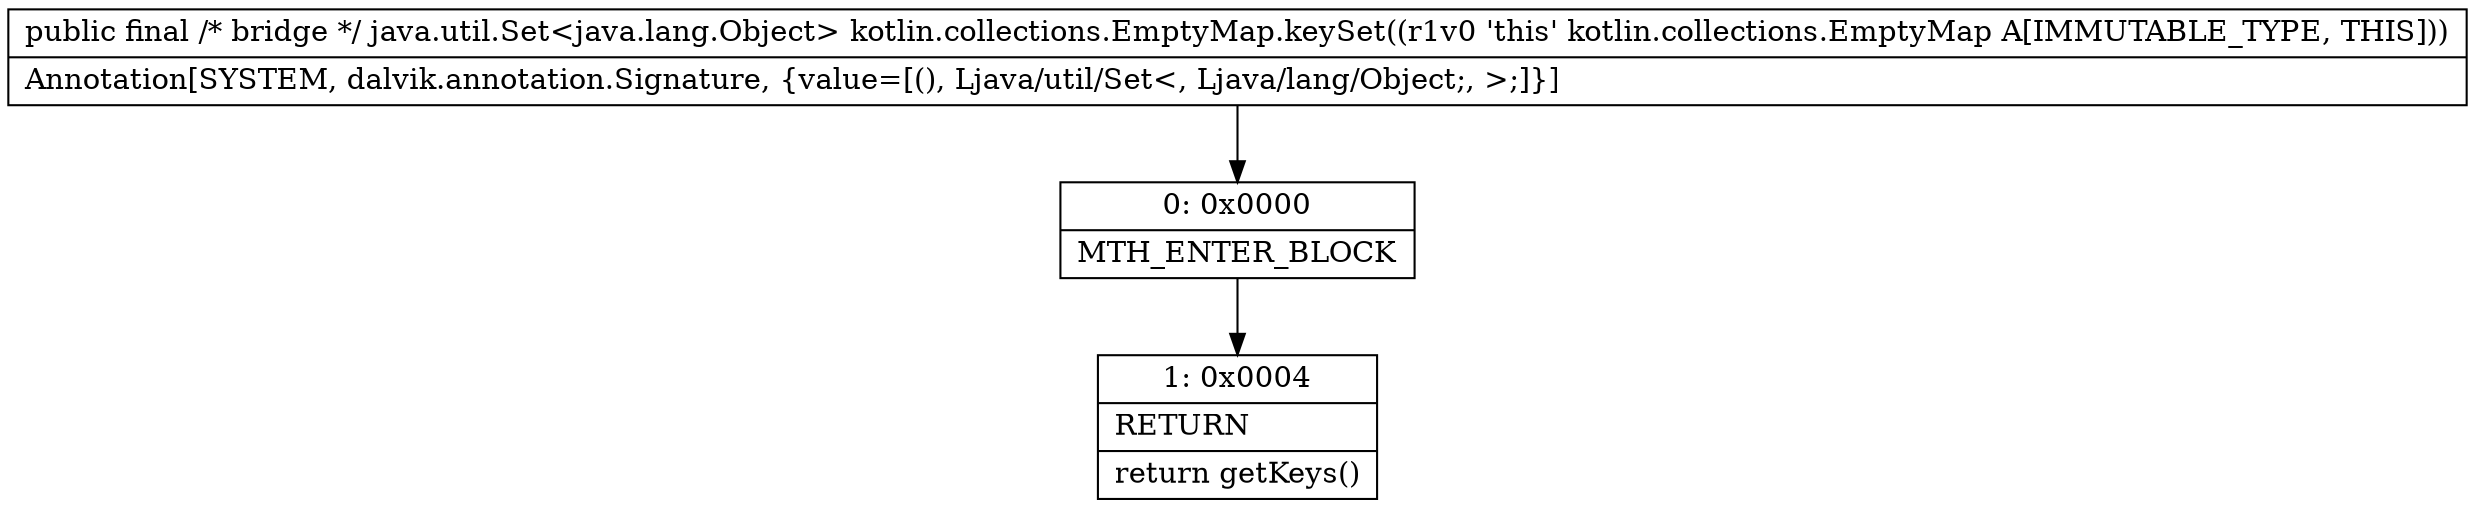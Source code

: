 digraph "CFG forkotlin.collections.EmptyMap.keySet()Ljava\/util\/Set;" {
Node_0 [shape=record,label="{0\:\ 0x0000|MTH_ENTER_BLOCK\l}"];
Node_1 [shape=record,label="{1\:\ 0x0004|RETURN\l|return getKeys()\l}"];
MethodNode[shape=record,label="{public final \/* bridge *\/ java.util.Set\<java.lang.Object\> kotlin.collections.EmptyMap.keySet((r1v0 'this' kotlin.collections.EmptyMap A[IMMUTABLE_TYPE, THIS]))  | Annotation[SYSTEM, dalvik.annotation.Signature, \{value=[(), Ljava\/util\/Set\<, Ljava\/lang\/Object;, \>;]\}]\l}"];
MethodNode -> Node_0;
Node_0 -> Node_1;
}

